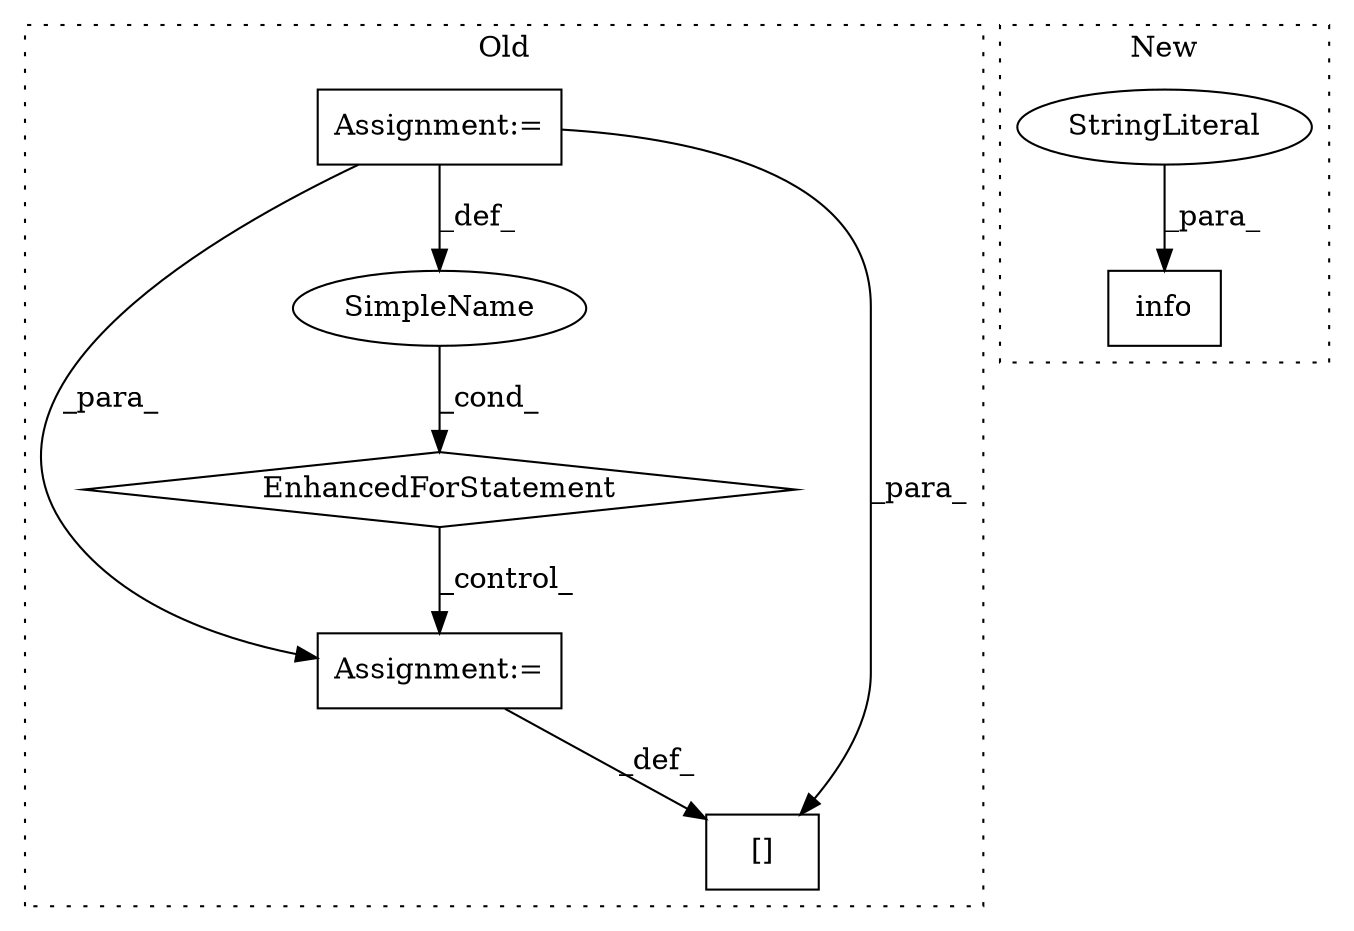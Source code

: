 digraph G {
subgraph cluster0 {
1 [label="EnhancedForStatement" a="70" s="6499,6586" l="57,2" shape="diamond"];
4 [label="Assignment:=" a="7" s="6673" l="1" shape="box"];
5 [label="[]" a="2" s="6859,6980" l="33,2" shape="box"];
6 [label="SimpleName" a="42" s="6560" l="1" shape="ellipse"];
7 [label="Assignment:=" a="7" s="6499,6586" l="57,2" shape="box"];
label = "Old";
style="dotted";
}
subgraph cluster1 {
2 [label="info" a="32" s="7519,7568" l="5,1" shape="box"];
3 [label="StringLiteral" a="45" s="7524" l="44" shape="ellipse"];
label = "New";
style="dotted";
}
1 -> 4 [label="_control_"];
3 -> 2 [label="_para_"];
4 -> 5 [label="_def_"];
6 -> 1 [label="_cond_"];
7 -> 6 [label="_def_"];
7 -> 5 [label="_para_"];
7 -> 4 [label="_para_"];
}